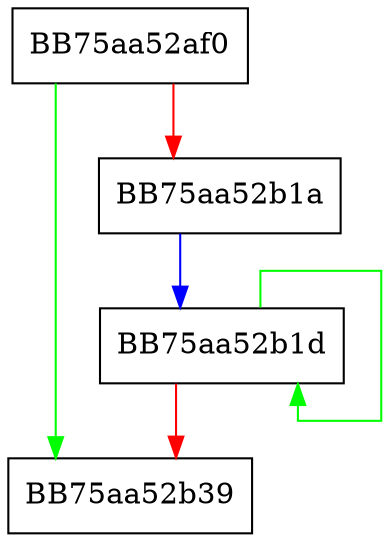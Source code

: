 digraph Decrypt {
  node [shape="box"];
  graph [splines=ortho];
  BB75aa52af0 -> BB75aa52b39 [color="green"];
  BB75aa52af0 -> BB75aa52b1a [color="red"];
  BB75aa52b1a -> BB75aa52b1d [color="blue"];
  BB75aa52b1d -> BB75aa52b1d [color="green"];
  BB75aa52b1d -> BB75aa52b39 [color="red"];
}